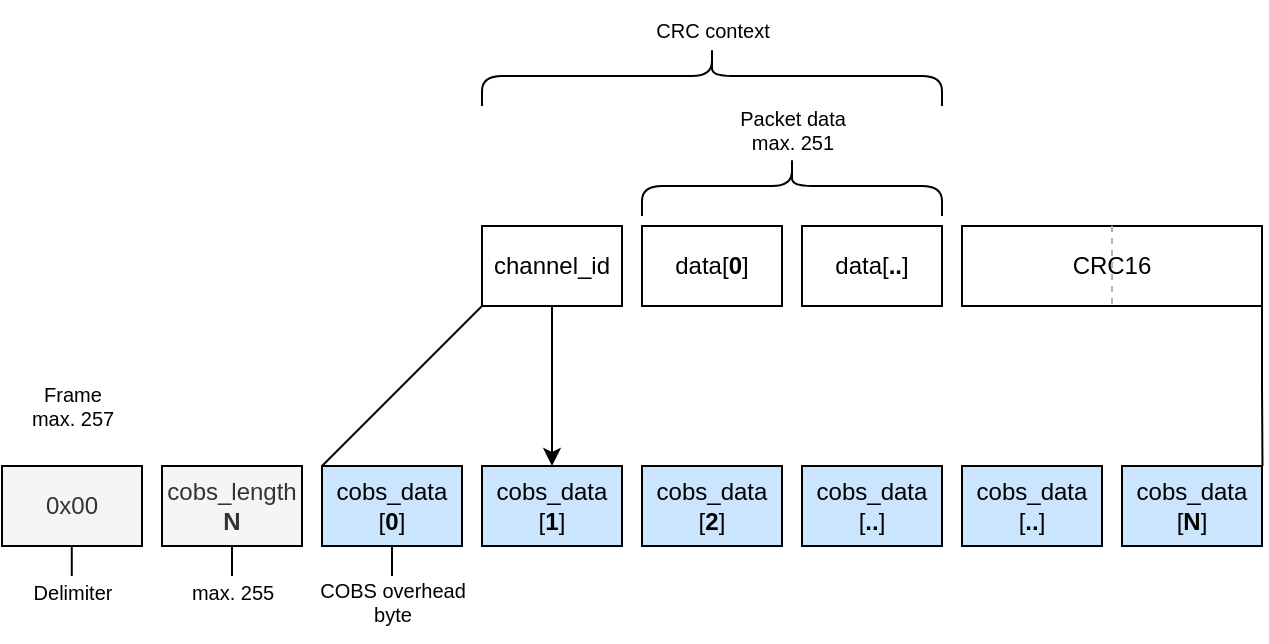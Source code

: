 <mxfile version="21.2.8" type="device">
  <diagram name="Stránka-1" id="ViN0PzSODXsCPoTMti36">
    <mxGraphModel dx="896" dy="523" grid="1" gridSize="10" guides="1" tooltips="1" connect="1" arrows="1" fold="1" page="1" pageScale="1" pageWidth="827" pageHeight="1169" math="0" shadow="0">
      <root>
        <mxCell id="0" />
        <mxCell id="1" parent="0" />
        <mxCell id="q2PkyobmxPt7xghLCBpM-1" value="0x00" style="rounded=0;whiteSpace=wrap;html=1;fillColor=#f5f5f5;fontColor=#333333;strokeColor=#000000;" vertex="1" parent="1">
          <mxGeometry x="40" y="280" width="70" height="40" as="geometry" />
        </mxCell>
        <mxCell id="q2PkyobmxPt7xghLCBpM-31" style="edgeStyle=orthogonalEdgeStyle;rounded=0;orthogonalLoop=1;jettySize=auto;html=1;exitX=0.5;exitY=1;exitDx=0;exitDy=0;endArrow=none;endFill=0;" edge="1" parent="1" source="q2PkyobmxPt7xghLCBpM-2">
          <mxGeometry relative="1" as="geometry">
            <mxPoint x="155" y="335" as="targetPoint" />
            <mxPoint x="155" y="325" as="sourcePoint" />
          </mxGeometry>
        </mxCell>
        <mxCell id="q2PkyobmxPt7xghLCBpM-2" value="cobs_length &lt;b&gt;N&lt;/b&gt;" style="rounded=0;whiteSpace=wrap;html=1;fillColor=#f5f5f5;fontColor=#333333;strokeColor=#000000;" vertex="1" parent="1">
          <mxGeometry x="120" y="280" width="70" height="40" as="geometry" />
        </mxCell>
        <mxCell id="q2PkyobmxPt7xghLCBpM-19" style="rounded=0;orthogonalLoop=1;jettySize=auto;html=1;exitX=0;exitY=0;exitDx=0;exitDy=0;entryX=0;entryY=1;entryDx=0;entryDy=0;endArrow=none;endFill=0;" edge="1" parent="1" source="q2PkyobmxPt7xghLCBpM-3" target="q2PkyobmxPt7xghLCBpM-8">
          <mxGeometry relative="1" as="geometry" />
        </mxCell>
        <mxCell id="q2PkyobmxPt7xghLCBpM-3" value="cobs_data&lt;br&gt;[&lt;b&gt;0&lt;/b&gt;]" style="rounded=0;whiteSpace=wrap;html=1;fillColor=#cce5fe;strokeColor=#000000;" vertex="1" parent="1">
          <mxGeometry x="200" y="280" width="70" height="40" as="geometry" />
        </mxCell>
        <mxCell id="q2PkyobmxPt7xghLCBpM-4" value="cobs_data&lt;br&gt;[&lt;b&gt;1&lt;/b&gt;]" style="rounded=0;whiteSpace=wrap;html=1;fillColor=#cce5fe;strokeColor=#000000;" vertex="1" parent="1">
          <mxGeometry x="280" y="280" width="70" height="40" as="geometry" />
        </mxCell>
        <mxCell id="q2PkyobmxPt7xghLCBpM-5" value="cobs_data&lt;br&gt;[&lt;b&gt;2&lt;/b&gt;]" style="rounded=0;whiteSpace=wrap;html=1;fillColor=#cce5fe;strokeColor=#000000;" vertex="1" parent="1">
          <mxGeometry x="360" y="280" width="70" height="40" as="geometry" />
        </mxCell>
        <mxCell id="q2PkyobmxPt7xghLCBpM-6" value="cobs_data&lt;br&gt;[&lt;b&gt;..&lt;/b&gt;]" style="rounded=0;whiteSpace=wrap;html=1;fillColor=#cce5fe;strokeColor=#000000;" vertex="1" parent="1">
          <mxGeometry x="440" y="280" width="70" height="40" as="geometry" />
        </mxCell>
        <mxCell id="q2PkyobmxPt7xghLCBpM-7" value="cobs_data&lt;br&gt;[&lt;b&gt;N&lt;/b&gt;]" style="rounded=0;whiteSpace=wrap;html=1;fillColor=#cce5fe;strokeColor=#000000;" vertex="1" parent="1">
          <mxGeometry x="600" y="280" width="70" height="40" as="geometry" />
        </mxCell>
        <mxCell id="q2PkyobmxPt7xghLCBpM-17" style="edgeStyle=orthogonalEdgeStyle;rounded=0;orthogonalLoop=1;jettySize=auto;html=1;exitX=0.5;exitY=1;exitDx=0;exitDy=0;entryX=0.5;entryY=0;entryDx=0;entryDy=0;" edge="1" parent="1" source="q2PkyobmxPt7xghLCBpM-8" target="q2PkyobmxPt7xghLCBpM-4">
          <mxGeometry relative="1" as="geometry" />
        </mxCell>
        <mxCell id="q2PkyobmxPt7xghLCBpM-8" value="channel_id" style="whiteSpace=wrap;html=1;" vertex="1" parent="1">
          <mxGeometry x="280" y="160" width="70" height="40" as="geometry" />
        </mxCell>
        <mxCell id="q2PkyobmxPt7xghLCBpM-9" value="data[&lt;b&gt;0&lt;/b&gt;]" style="whiteSpace=wrap;html=1;" vertex="1" parent="1">
          <mxGeometry x="360" y="160" width="70" height="40" as="geometry" />
        </mxCell>
        <mxCell id="q2PkyobmxPt7xghLCBpM-11" value="data[&lt;b&gt;..&lt;/b&gt;]" style="whiteSpace=wrap;html=1;" vertex="1" parent="1">
          <mxGeometry x="440" y="160" width="70" height="40" as="geometry" />
        </mxCell>
        <mxCell id="q2PkyobmxPt7xghLCBpM-13" value="cobs_data&lt;br&gt;[&lt;b&gt;..&lt;/b&gt;]" style="rounded=0;whiteSpace=wrap;html=1;fillColor=#cce5fe;strokeColor=#000000;" vertex="1" parent="1">
          <mxGeometry x="520" y="280" width="70" height="40" as="geometry" />
        </mxCell>
        <mxCell id="q2PkyobmxPt7xghLCBpM-18" style="edgeStyle=orthogonalEdgeStyle;rounded=0;orthogonalLoop=1;jettySize=auto;html=1;exitX=1;exitY=1;exitDx=0;exitDy=0;endArrow=none;endFill=0;" edge="1" parent="1" source="q2PkyobmxPt7xghLCBpM-14">
          <mxGeometry relative="1" as="geometry">
            <mxPoint x="670.233" y="280" as="targetPoint" />
          </mxGeometry>
        </mxCell>
        <mxCell id="q2PkyobmxPt7xghLCBpM-14" value="CRC16" style="whiteSpace=wrap;html=1;" vertex="1" parent="1">
          <mxGeometry x="520" y="160" width="150" height="40" as="geometry" />
        </mxCell>
        <mxCell id="q2PkyobmxPt7xghLCBpM-16" style="rounded=0;orthogonalLoop=1;jettySize=auto;html=1;exitX=0.5;exitY=0;exitDx=0;exitDy=0;entryX=0.5;entryY=1;entryDx=0;entryDy=0;endArrow=none;endFill=0;dashed=1;strokeColor=#B3B3B3;" edge="1" parent="1" source="q2PkyobmxPt7xghLCBpM-14" target="q2PkyobmxPt7xghLCBpM-14">
          <mxGeometry relative="1" as="geometry" />
        </mxCell>
        <mxCell id="q2PkyobmxPt7xghLCBpM-22" value="" style="shape=curlyBracket;whiteSpace=wrap;html=1;rounded=1;flipH=1;labelPosition=right;verticalLabelPosition=middle;align=left;verticalAlign=middle;direction=south;" vertex="1" parent="1">
          <mxGeometry x="360" y="125" width="150" height="30" as="geometry" />
        </mxCell>
        <mxCell id="q2PkyobmxPt7xghLCBpM-23" value="Packet data&lt;br style=&quot;font-size: 10px;&quot;&gt;max. 251" style="text;html=1;align=center;verticalAlign=middle;resizable=0;points=[];autosize=1;strokeColor=none;fillColor=none;fontSize=10;" vertex="1" parent="1">
          <mxGeometry x="395" y="92" width="80" height="40" as="geometry" />
        </mxCell>
        <mxCell id="q2PkyobmxPt7xghLCBpM-24" value="" style="shape=curlyBracket;whiteSpace=wrap;html=1;rounded=1;flipH=1;labelPosition=right;verticalLabelPosition=middle;align=left;verticalAlign=middle;direction=south;" vertex="1" parent="1">
          <mxGeometry x="280" y="70" width="230" height="30" as="geometry" />
        </mxCell>
        <mxCell id="q2PkyobmxPt7xghLCBpM-25" value="CRC context" style="text;html=1;align=center;verticalAlign=middle;resizable=0;points=[];autosize=1;strokeColor=none;fillColor=none;fontSize=10;" vertex="1" parent="1">
          <mxGeometry x="355" y="47" width="80" height="30" as="geometry" />
        </mxCell>
        <mxCell id="q2PkyobmxPt7xghLCBpM-27" value="Frame&lt;br style=&quot;font-size: 10px;&quot;&gt;max. 257" style="text;html=1;align=center;verticalAlign=middle;resizable=0;points=[];autosize=1;strokeColor=none;fillColor=none;fontSize=10;" vertex="1" parent="1">
          <mxGeometry x="45" y="230" width="60" height="40" as="geometry" />
        </mxCell>
        <mxCell id="q2PkyobmxPt7xghLCBpM-28" value="max. 255" style="text;html=1;align=center;verticalAlign=middle;resizable=0;points=[];autosize=1;strokeColor=none;fillColor=none;fontSize=10;" vertex="1" parent="1">
          <mxGeometry x="125" y="328" width="60" height="30" as="geometry" />
        </mxCell>
        <mxCell id="q2PkyobmxPt7xghLCBpM-32" style="edgeStyle=orthogonalEdgeStyle;rounded=0;orthogonalLoop=1;jettySize=auto;html=1;exitX=0.5;exitY=1;exitDx=0;exitDy=0;endArrow=none;endFill=0;" edge="1" parent="1">
          <mxGeometry relative="1" as="geometry">
            <mxPoint x="235" y="335" as="targetPoint" />
            <mxPoint x="235" y="320" as="sourcePoint" />
          </mxGeometry>
        </mxCell>
        <mxCell id="q2PkyobmxPt7xghLCBpM-33" value="COBS overhead&lt;br&gt;byte" style="text;html=1;align=center;verticalAlign=middle;resizable=0;points=[];autosize=1;strokeColor=none;fillColor=none;fontSize=10;" vertex="1" parent="1">
          <mxGeometry x="185" y="328" width="100" height="40" as="geometry" />
        </mxCell>
        <mxCell id="q2PkyobmxPt7xghLCBpM-34" style="edgeStyle=orthogonalEdgeStyle;rounded=0;orthogonalLoop=1;jettySize=auto;html=1;exitX=0.5;exitY=1;exitDx=0;exitDy=0;endArrow=none;endFill=0;" edge="1" parent="1">
          <mxGeometry relative="1" as="geometry">
            <mxPoint x="74.89" y="335" as="targetPoint" />
            <mxPoint x="74.89" y="320" as="sourcePoint" />
          </mxGeometry>
        </mxCell>
        <mxCell id="q2PkyobmxPt7xghLCBpM-35" value="Delimiter" style="text;html=1;align=center;verticalAlign=middle;resizable=0;points=[];autosize=1;strokeColor=none;fillColor=none;fontSize=10;" vertex="1" parent="1">
          <mxGeometry x="45" y="328" width="60" height="30" as="geometry" />
        </mxCell>
      </root>
    </mxGraphModel>
  </diagram>
</mxfile>
